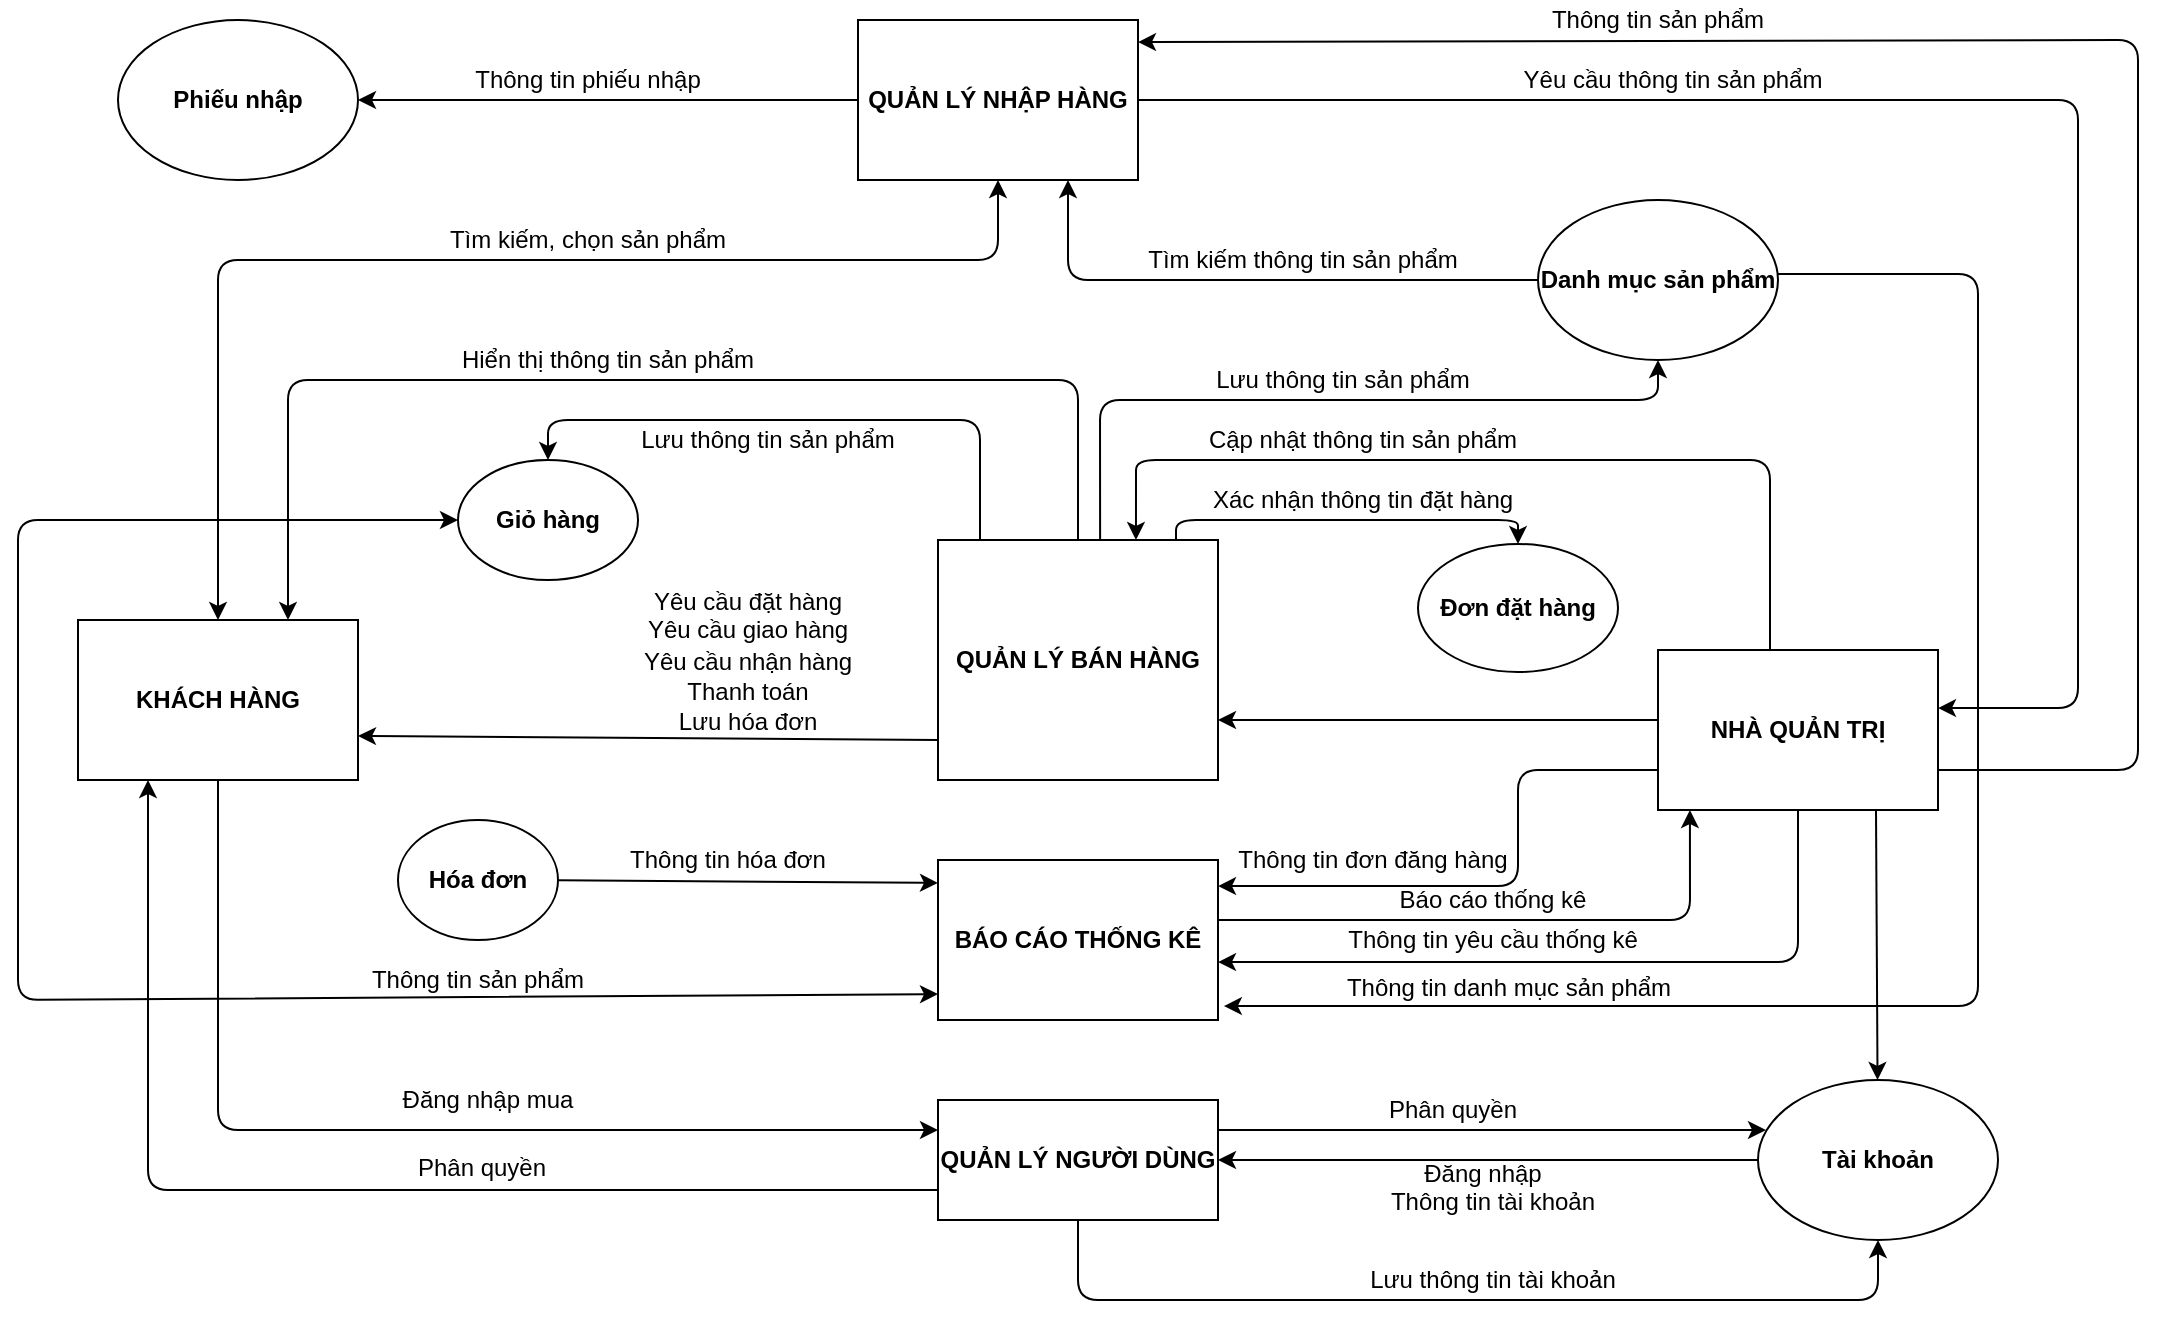 <mxfile version="14.6.13" type="device"><diagram id="nuNvgRwnXfRd8cef18wF" name="Page-1"><mxGraphModel dx="1422" dy="794" grid="1" gridSize="10" guides="1" tooltips="1" connect="1" arrows="1" fold="1" page="1" pageScale="1" pageWidth="3300" pageHeight="2339" math="0" shadow="0"><root><mxCell id="0"/><mxCell id="1" parent="0"/><mxCell id="Vd24AWMcGpF1G3_eG3fO-1" value="&lt;b&gt;Phiếu nhập&lt;/b&gt;" style="ellipse;whiteSpace=wrap;html=1;" vertex="1" parent="1"><mxGeometry x="120" y="20" width="120" height="80" as="geometry"/></mxCell><mxCell id="Vd24AWMcGpF1G3_eG3fO-2" value="&lt;b&gt;QUẢN LÝ NHẬP HÀNG&lt;/b&gt;" style="rounded=0;whiteSpace=wrap;html=1;" vertex="1" parent="1"><mxGeometry x="490" y="20" width="140" height="80" as="geometry"/></mxCell><mxCell id="Vd24AWMcGpF1G3_eG3fO-3" value="&lt;b&gt;QUẢN LÝ BÁN HÀNG&lt;/b&gt;" style="rounded=0;whiteSpace=wrap;html=1;" vertex="1" parent="1"><mxGeometry x="530" y="280" width="140" height="120" as="geometry"/></mxCell><mxCell id="Vd24AWMcGpF1G3_eG3fO-4" value="&lt;b&gt;BÁO CÁO THỐNG KÊ&lt;/b&gt;" style="rounded=0;whiteSpace=wrap;html=1;" vertex="1" parent="1"><mxGeometry x="530" y="440" width="140" height="80" as="geometry"/></mxCell><mxCell id="Vd24AWMcGpF1G3_eG3fO-5" value="&lt;b&gt;QUẢN LÝ NGƯỜI DÙNG&lt;/b&gt;" style="rounded=0;whiteSpace=wrap;html=1;" vertex="1" parent="1"><mxGeometry x="530" y="560" width="140" height="60" as="geometry"/></mxCell><mxCell id="Vd24AWMcGpF1G3_eG3fO-6" value="&lt;b&gt;KHÁCH HÀNG&lt;/b&gt;" style="rounded=0;whiteSpace=wrap;html=1;" vertex="1" parent="1"><mxGeometry x="100" y="320" width="140" height="80" as="geometry"/></mxCell><mxCell id="Vd24AWMcGpF1G3_eG3fO-7" value="&lt;b&gt;NHÀ QUẢN TRỊ&lt;/b&gt;" style="rounded=0;whiteSpace=wrap;html=1;" vertex="1" parent="1"><mxGeometry x="890" y="335" width="140" height="80" as="geometry"/></mxCell><mxCell id="Vd24AWMcGpF1G3_eG3fO-8" value="&lt;b&gt;Danh mục sản phẩm&lt;/b&gt;" style="ellipse;whiteSpace=wrap;html=1;" vertex="1" parent="1"><mxGeometry x="830" y="110" width="120" height="80" as="geometry"/></mxCell><mxCell id="Vd24AWMcGpF1G3_eG3fO-9" value="&lt;b&gt;Hóa đơn&lt;/b&gt;" style="ellipse;whiteSpace=wrap;html=1;" vertex="1" parent="1"><mxGeometry x="260" y="420" width="80" height="60" as="geometry"/></mxCell><mxCell id="Vd24AWMcGpF1G3_eG3fO-10" value="&lt;b&gt;Tài khoản&lt;/b&gt;" style="ellipse;whiteSpace=wrap;html=1;" vertex="1" parent="1"><mxGeometry x="940" y="550" width="120" height="80" as="geometry"/></mxCell><mxCell id="Vd24AWMcGpF1G3_eG3fO-11" value="&lt;b&gt;Đơn đặt hàng&lt;/b&gt;" style="ellipse;whiteSpace=wrap;html=1;" vertex="1" parent="1"><mxGeometry x="770" y="282" width="100" height="64" as="geometry"/></mxCell><mxCell id="Vd24AWMcGpF1G3_eG3fO-12" value="" style="endArrow=classic;html=1;" edge="1" parent="1" source="Vd24AWMcGpF1G3_eG3fO-2" target="Vd24AWMcGpF1G3_eG3fO-1"><mxGeometry width="50" height="50" relative="1" as="geometry"><mxPoint x="380" y="59" as="sourcePoint"/><mxPoint x="750" y="380" as="targetPoint"/></mxGeometry></mxCell><mxCell id="Vd24AWMcGpF1G3_eG3fO-13" value="" style="endArrow=classic;startArrow=classic;html=1;entryX=0.5;entryY=1;entryDx=0;entryDy=0;exitX=0.5;exitY=0;exitDx=0;exitDy=0;" edge="1" parent="1" source="Vd24AWMcGpF1G3_eG3fO-6" target="Vd24AWMcGpF1G3_eG3fO-2"><mxGeometry width="50" height="50" relative="1" as="geometry"><mxPoint x="700" y="430" as="sourcePoint"/><mxPoint x="750" y="380" as="targetPoint"/><Array as="points"><mxPoint x="170" y="140"/><mxPoint x="560" y="140"/></Array></mxGeometry></mxCell><mxCell id="Vd24AWMcGpF1G3_eG3fO-14" value="&lt;b&gt;Giỏ hàng&lt;/b&gt;" style="ellipse;whiteSpace=wrap;html=1;" vertex="1" parent="1"><mxGeometry x="290" y="240" width="90" height="60" as="geometry"/></mxCell><mxCell id="Vd24AWMcGpF1G3_eG3fO-15" value="" style="endArrow=classic;html=1;exitX=0.5;exitY=0;exitDx=0;exitDy=0;entryX=0.75;entryY=0;entryDx=0;entryDy=0;" edge="1" parent="1" source="Vd24AWMcGpF1G3_eG3fO-3" target="Vd24AWMcGpF1G3_eG3fO-6"><mxGeometry width="50" height="50" relative="1" as="geometry"><mxPoint x="700" y="430" as="sourcePoint"/><mxPoint x="750" y="380" as="targetPoint"/><Array as="points"><mxPoint x="600" y="200"/><mxPoint x="205" y="200"/></Array></mxGeometry></mxCell><mxCell id="Vd24AWMcGpF1G3_eG3fO-16" value="" style="endArrow=classic;html=1;exitX=0.15;exitY=0;exitDx=0;exitDy=0;exitPerimeter=0;entryX=0.5;entryY=0;entryDx=0;entryDy=0;" edge="1" parent="1" source="Vd24AWMcGpF1G3_eG3fO-3" target="Vd24AWMcGpF1G3_eG3fO-14"><mxGeometry width="50" height="50" relative="1" as="geometry"><mxPoint x="700" y="430" as="sourcePoint"/><mxPoint x="750" y="380" as="targetPoint"/><Array as="points"><mxPoint x="551" y="220"/><mxPoint x="335" y="220"/></Array></mxGeometry></mxCell><mxCell id="Vd24AWMcGpF1G3_eG3fO-18" value="" style="endArrow=classic;html=1;exitX=0;exitY=0.75;exitDx=0;exitDy=0;entryX=1;entryY=0.6;entryDx=0;entryDy=0;entryPerimeter=0;" edge="1" parent="1"><mxGeometry width="50" height="50" relative="1" as="geometry"><mxPoint x="530" y="380" as="sourcePoint"/><mxPoint x="240" y="378" as="targetPoint"/></mxGeometry></mxCell><mxCell id="Vd24AWMcGpF1G3_eG3fO-19" value="" style="endArrow=classic;html=1;exitX=0.5;exitY=1;exitDx=0;exitDy=0;entryX=0;entryY=0.25;entryDx=0;entryDy=0;" edge="1" parent="1" source="Vd24AWMcGpF1G3_eG3fO-6" target="Vd24AWMcGpF1G3_eG3fO-5"><mxGeometry width="50" height="50" relative="1" as="geometry"><mxPoint x="700" y="430" as="sourcePoint"/><mxPoint x="750" y="380" as="targetPoint"/><Array as="points"><mxPoint x="170" y="575"/></Array></mxGeometry></mxCell><mxCell id="Vd24AWMcGpF1G3_eG3fO-20" value="" style="endArrow=classic;html=1;exitX=0;exitY=0.75;exitDx=0;exitDy=0;entryX=0.25;entryY=1;entryDx=0;entryDy=0;" edge="1" parent="1" source="Vd24AWMcGpF1G3_eG3fO-5" target="Vd24AWMcGpF1G3_eG3fO-6"><mxGeometry width="50" height="50" relative="1" as="geometry"><mxPoint x="700" y="430" as="sourcePoint"/><mxPoint x="750" y="380" as="targetPoint"/><Array as="points"><mxPoint x="135" y="605"/></Array></mxGeometry></mxCell><mxCell id="Vd24AWMcGpF1G3_eG3fO-21" value="" style="endArrow=classic;html=1;entryX=0;entryY=0.143;entryDx=0;entryDy=0;entryPerimeter=0;" edge="1" parent="1" source="Vd24AWMcGpF1G3_eG3fO-9" target="Vd24AWMcGpF1G3_eG3fO-4"><mxGeometry width="50" height="50" relative="1" as="geometry"><mxPoint x="700" y="430" as="sourcePoint"/><mxPoint x="750" y="380" as="targetPoint"/></mxGeometry></mxCell><mxCell id="Vd24AWMcGpF1G3_eG3fO-22" value="" style="endArrow=classic;startArrow=classic;html=1;entryX=0;entryY=0.5;entryDx=0;entryDy=0;exitX=0;exitY=0.838;exitDx=0;exitDy=0;exitPerimeter=0;" edge="1" parent="1"><mxGeometry width="50" height="50" relative="1" as="geometry"><mxPoint x="530" y="507.04" as="sourcePoint"/><mxPoint x="290" y="270" as="targetPoint"/><Array as="points"><mxPoint x="70" y="510"/><mxPoint x="70" y="270"/></Array></mxGeometry></mxCell><mxCell id="Vd24AWMcGpF1G3_eG3fO-23" value="Thông tin phiếu nhập" style="text;html=1;strokeColor=none;fillColor=none;align=center;verticalAlign=middle;whiteSpace=wrap;rounded=0;" vertex="1" parent="1"><mxGeometry x="280" y="40" width="150" height="20" as="geometry"/></mxCell><mxCell id="Vd24AWMcGpF1G3_eG3fO-24" value="Tìm kiếm, chọn sản phẩm" style="text;html=1;strokeColor=none;fillColor=none;align=center;verticalAlign=middle;whiteSpace=wrap;rounded=0;" vertex="1" parent="1"><mxGeometry x="280" y="120" width="150" height="20" as="geometry"/></mxCell><mxCell id="Vd24AWMcGpF1G3_eG3fO-25" value="Hiển thị thông tin sản phẩm" style="text;html=1;strokeColor=none;fillColor=none;align=center;verticalAlign=middle;whiteSpace=wrap;rounded=0;" vertex="1" parent="1"><mxGeometry x="290" y="180" width="150" height="20" as="geometry"/></mxCell><mxCell id="Vd24AWMcGpF1G3_eG3fO-26" value="Lưu thông tin sản phẩm" style="text;html=1;strokeColor=none;fillColor=none;align=center;verticalAlign=middle;whiteSpace=wrap;rounded=0;" vertex="1" parent="1"><mxGeometry x="370" y="220" width="150" height="20" as="geometry"/></mxCell><mxCell id="Vd24AWMcGpF1G3_eG3fO-27" value="Thông tin hóa đơn" style="text;html=1;strokeColor=none;fillColor=none;align=center;verticalAlign=middle;whiteSpace=wrap;rounded=0;" vertex="1" parent="1"><mxGeometry x="350" y="430" width="150" height="20" as="geometry"/></mxCell><mxCell id="Vd24AWMcGpF1G3_eG3fO-28" value="Thông tin sản phẩm" style="text;html=1;strokeColor=none;fillColor=none;align=center;verticalAlign=middle;whiteSpace=wrap;rounded=0;" vertex="1" parent="1"><mxGeometry x="225" y="490" width="150" height="20" as="geometry"/></mxCell><mxCell id="Vd24AWMcGpF1G3_eG3fO-29" value="Đăng nhập mua" style="text;html=1;strokeColor=none;fillColor=none;align=center;verticalAlign=middle;whiteSpace=wrap;rounded=0;" vertex="1" parent="1"><mxGeometry x="230" y="550" width="150" height="20" as="geometry"/></mxCell><mxCell id="Vd24AWMcGpF1G3_eG3fO-30" value="Phân quyền" style="text;html=1;strokeColor=none;fillColor=none;align=center;verticalAlign=middle;whiteSpace=wrap;rounded=0;" vertex="1" parent="1"><mxGeometry x="227" y="584" width="150" height="20" as="geometry"/></mxCell><mxCell id="Vd24AWMcGpF1G3_eG3fO-33" value="Lưu hóa đơn" style="text;html=1;strokeColor=none;fillColor=none;align=center;verticalAlign=middle;whiteSpace=wrap;rounded=0;" vertex="1" parent="1"><mxGeometry x="360" y="361" width="150" height="20" as="geometry"/></mxCell><mxCell id="Vd24AWMcGpF1G3_eG3fO-34" value="Thanh toán" style="text;html=1;strokeColor=none;fillColor=none;align=center;verticalAlign=middle;whiteSpace=wrap;rounded=0;" vertex="1" parent="1"><mxGeometry x="360" y="346" width="150" height="20" as="geometry"/></mxCell><mxCell id="Vd24AWMcGpF1G3_eG3fO-35" value="Yêu cầu nhận hàng&lt;span style=&quot;color: rgba(0 , 0 , 0 , 0) ; font-family: monospace ; font-size: 0px&quot;&gt;%3CmxGraphModel%3E%3Croot%3E%3CmxCell%20id%3D%220%22%2F%3E%3CmxCell%20id%3D%221%22%20parent%3D%220%22%2F%3E%3CmxCell%20id%3D%222%22%20value%3D%22Thanh%20to%C3%A1n%22%20style%3D%22text%3Bhtml%3D1%3BstrokeColor%3Dnone%3BfillColor%3Dnone%3Balign%3Dcenter%3BverticalAlign%3Dmiddle%3BwhiteSpace%3Dwrap%3Brounded%3D0%3B%22%20vertex%3D%221%22%20parent%3D%221%22%3E%3CmxGeometry%20x%3D%22360%22%20y%3D%22330%22%20width%3D%22150%22%20height%3D%2220%22%20as%3D%22geometry%22%2F%3E%3C%2FmxCell%3E%3C%2Froot%3E%3C%2FmxGraphModel%3E&lt;/span&gt;" style="text;html=1;strokeColor=none;fillColor=none;align=center;verticalAlign=middle;whiteSpace=wrap;rounded=0;" vertex="1" parent="1"><mxGeometry x="360" y="331" width="150" height="20" as="geometry"/></mxCell><mxCell id="Vd24AWMcGpF1G3_eG3fO-36" value="Yêu cầu giao hàng&lt;span style=&quot;color: rgba(0 , 0 , 0 , 0) ; font-family: monospace ; font-size: 0px&quot;&gt;%3CmxGraphModel%3E%3Croot%3E%3CmxCell%20id%3D%220%22%2F%3E%3CmxCell%20id%3D%221%22%20parent%3D%220%22%2F%3E%3CmxCell%20id%3D%222%22%20value%3D%22Thanh%20to%C3%A1n%22%20style%3D%22text%3Bhtml%3D1%3BstrokeColor%3Dnone%3BfillColor%3Dnone%3Balign%3Dcenter%3BverticalAlign%3Dmiddle%3BwhiteSpace%3Dwrap%3Brounded%3D0%3B%22%20vertex%3D%221%22%20parent%3D%221%22%3E%3CmxGeometry%20x%3D%22360%22%20y%3D%22330%22%20width%3D%22150%22%20height%3D%2220%22%20as%3D%22geometry%22%2F%3E%3C%2FmxCell%3E%3C%2Froot%3E%3C%2FmxGraphModel&lt;/span&gt;" style="text;html=1;strokeColor=none;fillColor=none;align=center;verticalAlign=middle;whiteSpace=wrap;rounded=0;" vertex="1" parent="1"><mxGeometry x="360" y="315" width="150" height="20" as="geometry"/></mxCell><mxCell id="Vd24AWMcGpF1G3_eG3fO-37" value="Yêu cầu đặt hàng&lt;span style=&quot;color: rgba(0 , 0 , 0 , 0) ; font-family: monospace ; font-size: 0px&quot;&gt;%3CmxGraphModel%3E%3Croot%3E%3CmxCell%20id%3D%220%22%2F%3E%3CmxCell%20id%3D%221%22%20parent%3D%220%22%2F%3E%3CmxCell%20id%3D%222%22%20value%3D%22Thanh%20to%C3%A1n%22%20style%3D%22text%3Bhtml%3D1%3BstrokeColor%3Dnone%3BfillColor%3Dnone%3Balign%3Dcenter%3BverticalAlign%3Dmiddle%3BwhiteSpace%3Dwrap%3Brounded%3D0%3B%22%20vertex%3D%221%22%20parent%3D%221%22%3E%3CmxGeometry%20x%3D%22360%22%20y%3D%22330%22%20width%3D%22150%22%20height%3D%2220%22%20as%3D%22geometry%22%2F%3E%3C%2FmxCell%3E%3C%2Froot%3E%3C%2FmxGraphModel&lt;/span&gt;" style="text;html=1;strokeColor=none;fillColor=none;align=center;verticalAlign=middle;whiteSpace=wrap;rounded=0;" vertex="1" parent="1"><mxGeometry x="360" y="301" width="150" height="20" as="geometry"/></mxCell><mxCell id="Vd24AWMcGpF1G3_eG3fO-38" value="" style="endArrow=classic;html=1;entryX=1;entryY=0.138;entryDx=0;entryDy=0;entryPerimeter=0;exitX=1;exitY=0.75;exitDx=0;exitDy=0;" edge="1" parent="1" source="Vd24AWMcGpF1G3_eG3fO-7" target="Vd24AWMcGpF1G3_eG3fO-2"><mxGeometry width="50" height="50" relative="1" as="geometry"><mxPoint x="700" y="420" as="sourcePoint"/><mxPoint x="700" y="30" as="targetPoint"/><Array as="points"><mxPoint x="1130" y="395"/><mxPoint x="1130" y="30"/></Array></mxGeometry></mxCell><mxCell id="Vd24AWMcGpF1G3_eG3fO-39" value="" style="endArrow=classic;html=1;exitX=1;exitY=0.5;exitDx=0;exitDy=0;entryX=1;entryY=0.363;entryDx=0;entryDy=0;entryPerimeter=0;" edge="1" parent="1" source="Vd24AWMcGpF1G3_eG3fO-2" target="Vd24AWMcGpF1G3_eG3fO-7"><mxGeometry width="50" height="50" relative="1" as="geometry"><mxPoint x="700" y="420" as="sourcePoint"/><mxPoint x="750" y="370" as="targetPoint"/><Array as="points"><mxPoint x="1100" y="60"/><mxPoint x="1100" y="364"/></Array></mxGeometry></mxCell><mxCell id="Vd24AWMcGpF1G3_eG3fO-40" value="" style="endArrow=classic;html=1;exitX=0;exitY=0.5;exitDx=0;exitDy=0;entryX=0.75;entryY=1;entryDx=0;entryDy=0;" edge="1" parent="1" source="Vd24AWMcGpF1G3_eG3fO-8" target="Vd24AWMcGpF1G3_eG3fO-2"><mxGeometry width="50" height="50" relative="1" as="geometry"><mxPoint x="700" y="420" as="sourcePoint"/><mxPoint x="750" y="370" as="targetPoint"/><Array as="points"><mxPoint x="595" y="150"/></Array></mxGeometry></mxCell><mxCell id="Vd24AWMcGpF1G3_eG3fO-41" value="" style="endArrow=classic;html=1;exitX=1;exitY=0.5;exitDx=0;exitDy=0;entryX=1.021;entryY=0.913;entryDx=0;entryDy=0;entryPerimeter=0;" edge="1" parent="1" target="Vd24AWMcGpF1G3_eG3fO-4"><mxGeometry width="50" height="50" relative="1" as="geometry"><mxPoint x="950" y="146.96" as="sourcePoint"/><mxPoint x="570" y="510.0" as="targetPoint"/><Array as="points"><mxPoint x="1050" y="146.96"/><mxPoint x="1050" y="513"/></Array></mxGeometry></mxCell><mxCell id="Vd24AWMcGpF1G3_eG3fO-42" value="" style="endArrow=classic;html=1;exitX=0.579;exitY=0;exitDx=0;exitDy=0;exitPerimeter=0;entryX=0.5;entryY=1;entryDx=0;entryDy=0;" edge="1" parent="1" source="Vd24AWMcGpF1G3_eG3fO-3" target="Vd24AWMcGpF1G3_eG3fO-8"><mxGeometry width="50" height="50" relative="1" as="geometry"><mxPoint x="700" y="420" as="sourcePoint"/><mxPoint x="750" y="370" as="targetPoint"/><Array as="points"><mxPoint x="611" y="210"/><mxPoint x="890" y="210"/></Array></mxGeometry></mxCell><mxCell id="Vd24AWMcGpF1G3_eG3fO-43" value="" style="endArrow=classic;html=1;exitX=0.85;exitY=0;exitDx=0;exitDy=0;exitPerimeter=0;entryX=0.5;entryY=0;entryDx=0;entryDy=0;" edge="1" parent="1" source="Vd24AWMcGpF1G3_eG3fO-3" target="Vd24AWMcGpF1G3_eG3fO-11"><mxGeometry width="50" height="50" relative="1" as="geometry"><mxPoint x="540" y="420" as="sourcePoint"/><mxPoint x="590" y="370" as="targetPoint"/><Array as="points"><mxPoint x="649" y="270"/><mxPoint x="820" y="270"/></Array></mxGeometry></mxCell><mxCell id="Vd24AWMcGpF1G3_eG3fO-44" value="" style="endArrow=classic;html=1;exitX=0;exitY=0.438;exitDx=0;exitDy=0;exitPerimeter=0;" edge="1" parent="1" source="Vd24AWMcGpF1G3_eG3fO-7"><mxGeometry width="50" height="50" relative="1" as="geometry"><mxPoint x="890" y="370" as="sourcePoint"/><mxPoint x="670" y="370" as="targetPoint"/></mxGeometry></mxCell><mxCell id="Vd24AWMcGpF1G3_eG3fO-45" value="" style="endArrow=classic;html=1;exitX=0;exitY=0.75;exitDx=0;exitDy=0;entryX=1;entryY=0.163;entryDx=0;entryDy=0;entryPerimeter=0;" edge="1" parent="1" source="Vd24AWMcGpF1G3_eG3fO-7" target="Vd24AWMcGpF1G3_eG3fO-4"><mxGeometry width="50" height="50" relative="1" as="geometry"><mxPoint x="820" y="371" as="sourcePoint"/><mxPoint x="670" y="480" as="targetPoint"/><Array as="points"><mxPoint x="820" y="395"/><mxPoint x="820" y="453"/><mxPoint x="740" y="453"/></Array></mxGeometry></mxCell><mxCell id="Vd24AWMcGpF1G3_eG3fO-46" value="" style="endArrow=classic;html=1;exitX=1;exitY=0.375;exitDx=0;exitDy=0;entryX=0.114;entryY=1;entryDx=0;entryDy=0;entryPerimeter=0;exitPerimeter=0;" edge="1" parent="1" source="Vd24AWMcGpF1G3_eG3fO-4" target="Vd24AWMcGpF1G3_eG3fO-7"><mxGeometry width="50" height="50" relative="1" as="geometry"><mxPoint x="540" y="420" as="sourcePoint"/><mxPoint x="590" y="370" as="targetPoint"/><Array as="points"><mxPoint x="906" y="470"/></Array></mxGeometry></mxCell><mxCell id="Vd24AWMcGpF1G3_eG3fO-47" value="" style="endArrow=classic;html=1;exitX=0.5;exitY=1;exitDx=0;exitDy=0;entryX=1;entryY=0.638;entryDx=0;entryDy=0;entryPerimeter=0;" edge="1" parent="1" source="Vd24AWMcGpF1G3_eG3fO-7" target="Vd24AWMcGpF1G3_eG3fO-4"><mxGeometry width="50" height="50" relative="1" as="geometry"><mxPoint x="540" y="420" as="sourcePoint"/><mxPoint x="590" y="370" as="targetPoint"/><Array as="points"><mxPoint x="960" y="491"/></Array></mxGeometry></mxCell><mxCell id="Vd24AWMcGpF1G3_eG3fO-48" value="" style="endArrow=classic;html=1;exitX=0.4;exitY=0;exitDx=0;exitDy=0;exitPerimeter=0;entryX=0.707;entryY=0;entryDx=0;entryDy=0;entryPerimeter=0;" edge="1" parent="1" source="Vd24AWMcGpF1G3_eG3fO-7" target="Vd24AWMcGpF1G3_eG3fO-3"><mxGeometry width="50" height="50" relative="1" as="geometry"><mxPoint x="540" y="420" as="sourcePoint"/><mxPoint x="590" y="370" as="targetPoint"/><Array as="points"><mxPoint x="946" y="240"/><mxPoint x="629" y="240"/><mxPoint x="629" y="250"/></Array></mxGeometry></mxCell><mxCell id="Vd24AWMcGpF1G3_eG3fO-49" value="" style="endArrow=classic;html=1;" edge="1" parent="1" target="Vd24AWMcGpF1G3_eG3fO-10"><mxGeometry width="50" height="50" relative="1" as="geometry"><mxPoint x="999" y="415" as="sourcePoint"/><mxPoint x="590" y="370" as="targetPoint"/></mxGeometry></mxCell><mxCell id="Vd24AWMcGpF1G3_eG3fO-50" value="" style="endArrow=classic;html=1;" edge="1" parent="1"><mxGeometry width="50" height="50" relative="1" as="geometry"><mxPoint x="670" y="575" as="sourcePoint"/><mxPoint x="944" y="575" as="targetPoint"/></mxGeometry></mxCell><mxCell id="Vd24AWMcGpF1G3_eG3fO-51" value="" style="endArrow=classic;html=1;exitX=0;exitY=0.5;exitDx=0;exitDy=0;entryX=1;entryY=0.5;entryDx=0;entryDy=0;" edge="1" parent="1" source="Vd24AWMcGpF1G3_eG3fO-10" target="Vd24AWMcGpF1G3_eG3fO-5"><mxGeometry width="50" height="50" relative="1" as="geometry"><mxPoint x="540" y="420" as="sourcePoint"/><mxPoint x="590" y="370" as="targetPoint"/></mxGeometry></mxCell><mxCell id="Vd24AWMcGpF1G3_eG3fO-52" value="" style="endArrow=classic;html=1;exitX=0.5;exitY=1;exitDx=0;exitDy=0;entryX=0.5;entryY=1;entryDx=0;entryDy=0;" edge="1" parent="1" source="Vd24AWMcGpF1G3_eG3fO-5" target="Vd24AWMcGpF1G3_eG3fO-10"><mxGeometry width="50" height="50" relative="1" as="geometry"><mxPoint x="540" y="420" as="sourcePoint"/><mxPoint x="590" y="370" as="targetPoint"/><Array as="points"><mxPoint x="600" y="660"/><mxPoint x="1000" y="660"/></Array></mxGeometry></mxCell><mxCell id="Vd24AWMcGpF1G3_eG3fO-53" value="Thông tin sản phẩm" style="text;html=1;strokeColor=none;fillColor=none;align=center;verticalAlign=middle;whiteSpace=wrap;rounded=0;" vertex="1" parent="1"><mxGeometry x="815" y="10" width="150" height="20" as="geometry"/></mxCell><mxCell id="Vd24AWMcGpF1G3_eG3fO-54" value="Yêu cầu thông tin sản phẩm" style="text;html=1;strokeColor=none;fillColor=none;align=center;verticalAlign=middle;whiteSpace=wrap;rounded=0;" vertex="1" parent="1"><mxGeometry x="815" y="40" width="165" height="20" as="geometry"/></mxCell><mxCell id="Vd24AWMcGpF1G3_eG3fO-55" value="Tìm kiếm thông tin sản phẩm" style="text;html=1;strokeColor=none;fillColor=none;align=center;verticalAlign=middle;whiteSpace=wrap;rounded=0;" vertex="1" parent="1"><mxGeometry x="630" y="130" width="165" height="20" as="geometry"/></mxCell><mxCell id="Vd24AWMcGpF1G3_eG3fO-56" value="Lưu thông tin sản phẩm" style="text;html=1;strokeColor=none;fillColor=none;align=center;verticalAlign=middle;whiteSpace=wrap;rounded=0;" vertex="1" parent="1"><mxGeometry x="650" y="190" width="165" height="20" as="geometry"/></mxCell><mxCell id="Vd24AWMcGpF1G3_eG3fO-57" value="Cập nhật thông tin sản phẩm" style="text;html=1;strokeColor=none;fillColor=none;align=center;verticalAlign=middle;whiteSpace=wrap;rounded=0;" vertex="1" parent="1"><mxGeometry x="660" y="220" width="165" height="20" as="geometry"/></mxCell><mxCell id="Vd24AWMcGpF1G3_eG3fO-58" value="Xác nhận thông tin đặt hàng" style="text;html=1;strokeColor=none;fillColor=none;align=center;verticalAlign=middle;whiteSpace=wrap;rounded=0;" vertex="1" parent="1"><mxGeometry x="660" y="250" width="165" height="20" as="geometry"/></mxCell><mxCell id="Vd24AWMcGpF1G3_eG3fO-59" value="Thông tin đơn đăng hàng" style="text;html=1;strokeColor=none;fillColor=none;align=center;verticalAlign=middle;whiteSpace=wrap;rounded=0;" vertex="1" parent="1"><mxGeometry x="665" y="430" width="165" height="20" as="geometry"/></mxCell><mxCell id="Vd24AWMcGpF1G3_eG3fO-60" value="Báo cáo thống kê" style="text;html=1;strokeColor=none;fillColor=none;align=center;verticalAlign=middle;whiteSpace=wrap;rounded=0;" vertex="1" parent="1"><mxGeometry x="725" y="450" width="165" height="20" as="geometry"/></mxCell><mxCell id="Vd24AWMcGpF1G3_eG3fO-61" value="Thông tin yêu cầu thống kê" style="text;html=1;strokeColor=none;fillColor=none;align=center;verticalAlign=middle;whiteSpace=wrap;rounded=0;" vertex="1" parent="1"><mxGeometry x="725" y="470" width="165" height="20" as="geometry"/></mxCell><mxCell id="Vd24AWMcGpF1G3_eG3fO-62" value="Thông tin danh mục sản phẩm" style="text;html=1;strokeColor=none;fillColor=none;align=center;verticalAlign=middle;whiteSpace=wrap;rounded=0;" vertex="1" parent="1"><mxGeometry x="728.75" y="494" width="172.5" height="20" as="geometry"/></mxCell><mxCell id="Vd24AWMcGpF1G3_eG3fO-66" value="Phân quyền" style="text;html=1;strokeColor=none;fillColor=none;align=center;verticalAlign=middle;whiteSpace=wrap;rounded=0;" vertex="1" parent="1"><mxGeometry x="705" y="555" width="165" height="20" as="geometry"/></mxCell><mxCell id="Vd24AWMcGpF1G3_eG3fO-67" value="Đăng nhập" style="text;html=1;strokeColor=none;fillColor=none;align=center;verticalAlign=middle;whiteSpace=wrap;rounded=0;" vertex="1" parent="1"><mxGeometry x="720" y="587" width="165" height="20" as="geometry"/></mxCell><mxCell id="Vd24AWMcGpF1G3_eG3fO-68" value="Thông tin tài khoản" style="text;html=1;strokeColor=none;fillColor=none;align=center;verticalAlign=middle;whiteSpace=wrap;rounded=0;" vertex="1" parent="1"><mxGeometry x="725" y="601" width="165" height="20" as="geometry"/></mxCell><mxCell id="Vd24AWMcGpF1G3_eG3fO-69" value="Lưu thông tin tài khoản" style="text;html=1;strokeColor=none;fillColor=none;align=center;verticalAlign=middle;whiteSpace=wrap;rounded=0;" vertex="1" parent="1"><mxGeometry x="725" y="640" width="165" height="20" as="geometry"/></mxCell></root></mxGraphModel></diagram></mxfile>